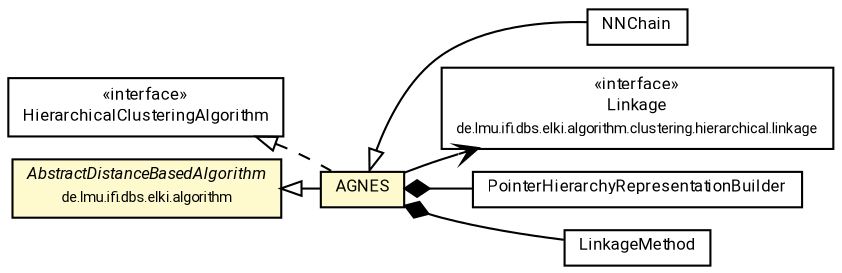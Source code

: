 #!/usr/local/bin/dot
#
# Class diagram 
# Generated by UMLGraph version R5_7_2-60-g0e99a6 (http://www.spinellis.gr/umlgraph/)
#

digraph G {
	graph [fontnames="svg"]
	edge [fontname="Roboto",fontsize=7,labelfontname="Roboto",labelfontsize=7,color="black"];
	node [fontname="Roboto",fontcolor="black",fontsize=8,shape=plaintext,margin=0,width=0,height=0];
	nodesep=0.15;
	ranksep=0.25;
	rankdir=LR;
	// de.lmu.ifi.dbs.elki.algorithm.clustering.hierarchical.NNChain<O>
	c837596 [label=<<table title="de.lmu.ifi.dbs.elki.algorithm.clustering.hierarchical.NNChain" border="0" cellborder="1" cellspacing="0" cellpadding="2" href="NNChain.html" target="_parent">
		<tr><td><table border="0" cellspacing="0" cellpadding="1">
		<tr><td align="center" balign="center"> <font face="Roboto">NNChain</font> </td></tr>
		</table></td></tr>
		</table>>, URL="NNChain.html"];
	// de.lmu.ifi.dbs.elki.algorithm.clustering.hierarchical.AGNES<O>
	c837598 [label=<<table title="de.lmu.ifi.dbs.elki.algorithm.clustering.hierarchical.AGNES" border="0" cellborder="1" cellspacing="0" cellpadding="2" bgcolor="lemonChiffon" href="AGNES.html" target="_parent">
		<tr><td><table border="0" cellspacing="0" cellpadding="1">
		<tr><td align="center" balign="center"> <font face="Roboto">AGNES</font> </td></tr>
		</table></td></tr>
		</table>>, URL="AGNES.html"];
	// de.lmu.ifi.dbs.elki.algorithm.clustering.hierarchical.linkage.Linkage
	c837655 [label=<<table title="de.lmu.ifi.dbs.elki.algorithm.clustering.hierarchical.linkage.Linkage" border="0" cellborder="1" cellspacing="0" cellpadding="2" href="linkage/Linkage.html" target="_parent">
		<tr><td><table border="0" cellspacing="0" cellpadding="1">
		<tr><td align="center" balign="center"> &#171;interface&#187; </td></tr>
		<tr><td align="center" balign="center"> <font face="Roboto">Linkage</font> </td></tr>
		<tr><td align="center" balign="center"> <font face="Roboto" point-size="7.0">de.lmu.ifi.dbs.elki.algorithm.clustering.hierarchical.linkage</font> </td></tr>
		</table></td></tr>
		</table>>, URL="linkage/Linkage.html"];
	// de.lmu.ifi.dbs.elki.algorithm.clustering.hierarchical.PointerHierarchyRepresentationBuilder
	c837662 [label=<<table title="de.lmu.ifi.dbs.elki.algorithm.clustering.hierarchical.PointerHierarchyRepresentationBuilder" border="0" cellborder="1" cellspacing="0" cellpadding="2" href="PointerHierarchyRepresentationBuilder.html" target="_parent">
		<tr><td><table border="0" cellspacing="0" cellpadding="1">
		<tr><td align="center" balign="center"> <font face="Roboto">PointerHierarchyRepresentationBuilder</font> </td></tr>
		</table></td></tr>
		</table>>, URL="PointerHierarchyRepresentationBuilder.html"];
	// de.lmu.ifi.dbs.elki.algorithm.clustering.hierarchical.HierarchicalClusteringAlgorithm
	c837688 [label=<<table title="de.lmu.ifi.dbs.elki.algorithm.clustering.hierarchical.HierarchicalClusteringAlgorithm" border="0" cellborder="1" cellspacing="0" cellpadding="2" href="HierarchicalClusteringAlgorithm.html" target="_parent">
		<tr><td><table border="0" cellspacing="0" cellpadding="1">
		<tr><td align="center" balign="center"> &#171;interface&#187; </td></tr>
		<tr><td align="center" balign="center"> <font face="Roboto">HierarchicalClusteringAlgorithm</font> </td></tr>
		</table></td></tr>
		</table>>, URL="HierarchicalClusteringAlgorithm.html"];
	// de.lmu.ifi.dbs.elki.algorithm.AbstractDistanceBasedAlgorithm<O, R extends de.lmu.ifi.dbs.elki.result.Result>
	c838054 [label=<<table title="de.lmu.ifi.dbs.elki.algorithm.AbstractDistanceBasedAlgorithm" border="0" cellborder="1" cellspacing="0" cellpadding="2" bgcolor="LemonChiffon" href="../../AbstractDistanceBasedAlgorithm.html" target="_parent">
		<tr><td><table border="0" cellspacing="0" cellpadding="1">
		<tr><td align="center" balign="center"> <font face="Roboto"><i>AbstractDistanceBasedAlgorithm</i></font> </td></tr>
		<tr><td align="center" balign="center"> <font face="Roboto" point-size="7.0">de.lmu.ifi.dbs.elki.algorithm</font> </td></tr>
		</table></td></tr>
		</table>>, URL="../../AbstractDistanceBasedAlgorithm.html"];
	// de.lmu.ifi.dbs.elki.algorithm.clustering.hierarchical.NNChain<O> extends de.lmu.ifi.dbs.elki.algorithm.clustering.hierarchical.AGNES<O>
	c837598 -> c837596 [arrowtail=empty,dir=back,weight=10];
	// de.lmu.ifi.dbs.elki.algorithm.clustering.hierarchical.AGNES<O> extends de.lmu.ifi.dbs.elki.algorithm.AbstractDistanceBasedAlgorithm<O, R extends de.lmu.ifi.dbs.elki.result.Result>
	c838054 -> c837598 [arrowtail=empty,dir=back,weight=10];
	// de.lmu.ifi.dbs.elki.algorithm.clustering.hierarchical.AGNES<O> implements de.lmu.ifi.dbs.elki.algorithm.clustering.hierarchical.HierarchicalClusteringAlgorithm
	c837688 -> c837598 [arrowtail=empty,style=dashed,dir=back,weight=9];
	// de.lmu.ifi.dbs.elki.algorithm.clustering.hierarchical.AGNES<O> composed LinkageMethod
	c837598 -> c840167 [arrowhead=none,arrowtail=diamond,dir=back,weight=6];
	// de.lmu.ifi.dbs.elki.algorithm.clustering.hierarchical.AGNES<O> composed de.lmu.ifi.dbs.elki.algorithm.clustering.hierarchical.PointerHierarchyRepresentationBuilder
	c837598 -> c837662 [arrowhead=none,arrowtail=diamond,dir=back,weight=6];
	// de.lmu.ifi.dbs.elki.algorithm.clustering.hierarchical.AGNES<O> navassoc de.lmu.ifi.dbs.elki.algorithm.clustering.hierarchical.linkage.Linkage
	c837598 -> c837655 [arrowhead=open,weight=1];
	// LinkageMethod
	c840167[label=<<table title="LinkageMethod" border="0" cellborder="1" cellspacing="0" cellpadding="2" href="http://docs.oracle.com/javase/7/docs/api/LinkageMethod.html" target="_parent">
		<tr><td><table border="0" cellspacing="0" cellpadding="1">
		<tr><td align="center" balign="center"> <font face="Roboto">LinkageMethod</font> </td></tr>
		</table></td></tr>
		</table>>];
}

